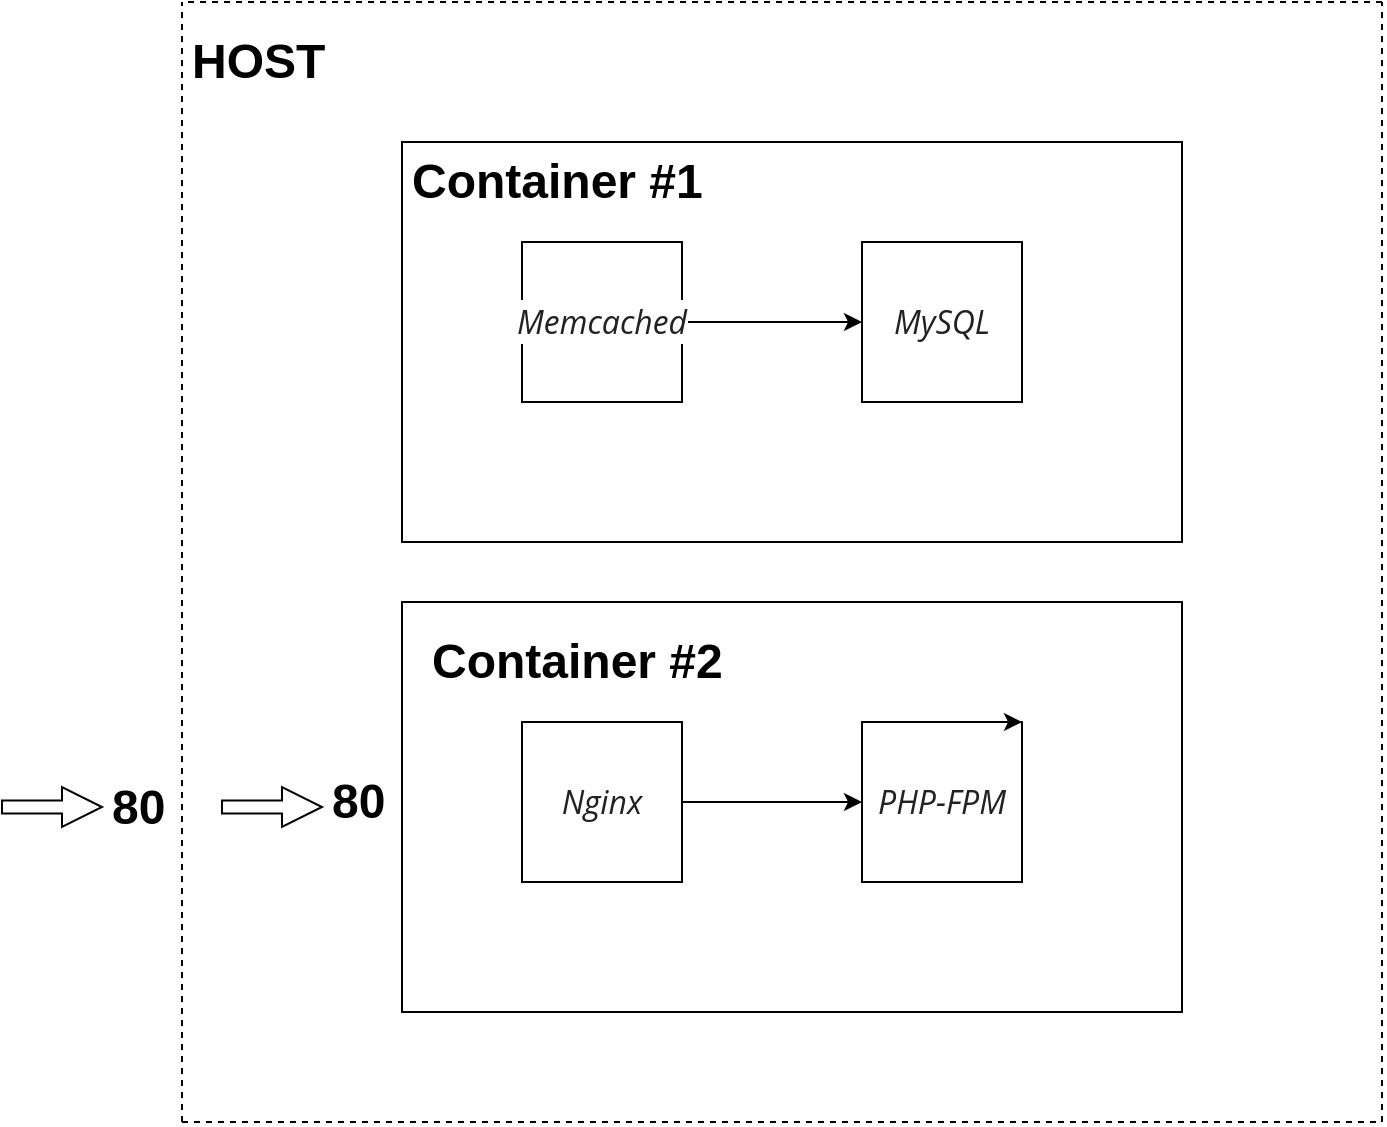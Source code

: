<mxfile version="21.1.8" type="github">
  <diagram name="Страница 1" id="UvLG8eFcsz6ytqUrieQa">
    <mxGraphModel dx="1434" dy="764" grid="1" gridSize="10" guides="1" tooltips="1" connect="1" arrows="1" fold="1" page="1" pageScale="1" pageWidth="827" pageHeight="1169" math="0" shadow="0">
      <root>
        <mxCell id="0" />
        <mxCell id="1" parent="0" />
        <mxCell id="xYdVENvbXfwg6Q9Ob0CH-1" value="" style="endArrow=none;dashed=1;html=1;rounded=0;" edge="1" parent="1">
          <mxGeometry width="50" height="50" relative="1" as="geometry">
            <mxPoint x="120" y="640" as="sourcePoint" />
            <mxPoint x="120" y="80" as="targetPoint" />
          </mxGeometry>
        </mxCell>
        <mxCell id="xYdVENvbXfwg6Q9Ob0CH-2" value="" style="endArrow=none;dashed=1;html=1;rounded=0;" edge="1" parent="1">
          <mxGeometry width="50" height="50" relative="1" as="geometry">
            <mxPoint x="720" y="80" as="sourcePoint" />
            <mxPoint x="120" y="80" as="targetPoint" />
          </mxGeometry>
        </mxCell>
        <mxCell id="xYdVENvbXfwg6Q9Ob0CH-3" value="" style="endArrow=none;dashed=1;html=1;rounded=0;" edge="1" parent="1">
          <mxGeometry width="50" height="50" relative="1" as="geometry">
            <mxPoint x="120" y="640" as="sourcePoint" />
            <mxPoint x="720" y="640" as="targetPoint" />
          </mxGeometry>
        </mxCell>
        <mxCell id="xYdVENvbXfwg6Q9Ob0CH-4" value="" style="endArrow=none;dashed=1;html=1;rounded=0;" edge="1" parent="1">
          <mxGeometry width="50" height="50" relative="1" as="geometry">
            <mxPoint x="720" y="640" as="sourcePoint" />
            <mxPoint x="720" y="80" as="targetPoint" />
          </mxGeometry>
        </mxCell>
        <mxCell id="xYdVENvbXfwg6Q9Ob0CH-5" value="" style="rounded=0;whiteSpace=wrap;html=1;align=left;" vertex="1" parent="1">
          <mxGeometry x="230" y="150" width="390" height="200" as="geometry" />
        </mxCell>
        <mxCell id="xYdVENvbXfwg6Q9Ob0CH-6" value="" style="rounded=0;whiteSpace=wrap;html=1;" vertex="1" parent="1">
          <mxGeometry x="230" y="380" width="390" height="205" as="geometry" />
        </mxCell>
        <mxCell id="xYdVENvbXfwg6Q9Ob0CH-30" value="" style="edgeStyle=orthogonalEdgeStyle;rounded=0;orthogonalLoop=1;jettySize=auto;html=1;" edge="1" parent="1" source="xYdVENvbXfwg6Q9Ob0CH-7" target="xYdVENvbXfwg6Q9Ob0CH-8">
          <mxGeometry relative="1" as="geometry" />
        </mxCell>
        <mxCell id="xYdVENvbXfwg6Q9Ob0CH-7" value="&lt;em style=&quot;color: rgb(34, 34, 34); font-family: &amp;quot;Open Sans&amp;quot;, &amp;quot;Helvetica Neue&amp;quot;, Helvetica, Arial, sans-serif; font-size: 16px; text-align: left; background-color: rgb(255, 255, 255);&quot;&gt;Nginx&lt;/em&gt;" style="whiteSpace=wrap;html=1;aspect=fixed;" vertex="1" parent="1">
          <mxGeometry x="290" y="440" width="80" height="80" as="geometry" />
        </mxCell>
        <mxCell id="xYdVENvbXfwg6Q9Ob0CH-8" value="&lt;em style=&quot;color: rgb(34, 34, 34); font-family: &amp;quot;Open Sans&amp;quot;, &amp;quot;Helvetica Neue&amp;quot;, Helvetica, Arial, sans-serif; font-size: 16px; text-align: left; background-color: rgb(255, 255, 255);&quot;&gt;PHP-FPM&lt;/em&gt;" style="whiteSpace=wrap;html=1;aspect=fixed;" vertex="1" parent="1">
          <mxGeometry x="460" y="440" width="80" height="80" as="geometry" />
        </mxCell>
        <mxCell id="xYdVENvbXfwg6Q9Ob0CH-10" value="&lt;em style=&quot;color: rgb(34, 34, 34); font-family: &amp;quot;Open Sans&amp;quot;, &amp;quot;Helvetica Neue&amp;quot;, Helvetica, Arial, sans-serif; font-size: 16px; text-align: left; background-color: rgb(255, 255, 255);&quot;&gt;MySQL&lt;/em&gt;" style="whiteSpace=wrap;html=1;aspect=fixed;" vertex="1" parent="1">
          <mxGeometry x="460" y="200" width="80" height="80" as="geometry" />
        </mxCell>
        <mxCell id="xYdVENvbXfwg6Q9Ob0CH-29" value="" style="edgeStyle=orthogonalEdgeStyle;rounded=0;orthogonalLoop=1;jettySize=auto;html=1;" edge="1" parent="1" source="xYdVENvbXfwg6Q9Ob0CH-13" target="xYdVENvbXfwg6Q9Ob0CH-10">
          <mxGeometry relative="1" as="geometry" />
        </mxCell>
        <mxCell id="xYdVENvbXfwg6Q9Ob0CH-13" value="&lt;em style=&quot;color: rgb(34, 34, 34); font-family: &amp;quot;Open Sans&amp;quot;, &amp;quot;Helvetica Neue&amp;quot;, Helvetica, Arial, sans-serif; font-size: 16px; text-align: left; background-color: rgb(255, 255, 255);&quot;&gt;Memcached&lt;/em&gt;" style="whiteSpace=wrap;html=1;aspect=fixed;" vertex="1" parent="1">
          <mxGeometry x="290" y="200" width="80" height="80" as="geometry" />
        </mxCell>
        <mxCell id="xYdVENvbXfwg6Q9Ob0CH-15" style="edgeStyle=orthogonalEdgeStyle;rounded=0;orthogonalLoop=1;jettySize=auto;html=1;exitX=0.75;exitY=0;exitDx=0;exitDy=0;entryX=1;entryY=0;entryDx=0;entryDy=0;" edge="1" parent="1" source="xYdVENvbXfwg6Q9Ob0CH-8" target="xYdVENvbXfwg6Q9Ob0CH-8">
          <mxGeometry relative="1" as="geometry" />
        </mxCell>
        <mxCell id="xYdVENvbXfwg6Q9Ob0CH-16" value="&lt;h1&gt;Container #1&lt;/h1&gt;" style="text;html=1;strokeColor=none;fillColor=none;spacing=5;spacingTop=-20;whiteSpace=wrap;overflow=hidden;rounded=0;" vertex="1" parent="1">
          <mxGeometry x="230" y="150" width="170" height="40" as="geometry" />
        </mxCell>
        <mxCell id="xYdVENvbXfwg6Q9Ob0CH-18" value="&lt;h1&gt;Container #2&lt;/h1&gt;" style="text;html=1;strokeColor=none;fillColor=none;spacing=5;spacingTop=-20;whiteSpace=wrap;overflow=hidden;rounded=0;" vertex="1" parent="1">
          <mxGeometry x="240" y="390" width="180" height="40" as="geometry" />
        </mxCell>
        <mxCell id="xYdVENvbXfwg6Q9Ob0CH-19" value="&lt;h1&gt;HOST&lt;/h1&gt;" style="text;html=1;strokeColor=none;fillColor=none;spacing=5;spacingTop=-20;whiteSpace=wrap;overflow=hidden;rounded=0;" vertex="1" parent="1">
          <mxGeometry x="120" y="90" width="80" height="40" as="geometry" />
        </mxCell>
        <mxCell id="xYdVENvbXfwg6Q9Ob0CH-23" value="" style="html=1;shadow=0;dashed=0;align=center;verticalAlign=middle;shape=mxgraph.arrows2.arrow;dy=0.67;dx=20;notch=0;" vertex="1" parent="1">
          <mxGeometry x="140" y="472.5" width="50" height="20" as="geometry" />
        </mxCell>
        <mxCell id="xYdVENvbXfwg6Q9Ob0CH-24" value="" style="html=1;shadow=0;dashed=0;align=center;verticalAlign=middle;shape=mxgraph.arrows2.arrow;dy=0.67;dx=20;notch=0;" vertex="1" parent="1">
          <mxGeometry x="30" y="472.5" width="50" height="20" as="geometry" />
        </mxCell>
        <mxCell id="xYdVENvbXfwg6Q9Ob0CH-25" value="&lt;h1&gt;80&lt;/h1&gt;" style="text;html=1;strokeColor=none;fillColor=none;spacing=5;spacingTop=-20;whiteSpace=wrap;overflow=hidden;rounded=0;" vertex="1" parent="1">
          <mxGeometry x="190" y="460" width="40" height="40" as="geometry" />
        </mxCell>
        <mxCell id="xYdVENvbXfwg6Q9Ob0CH-26" value="&lt;h1&gt;80&lt;/h1&gt;" style="text;html=1;strokeColor=none;fillColor=none;spacing=5;spacingTop=-20;whiteSpace=wrap;overflow=hidden;rounded=0;" vertex="1" parent="1">
          <mxGeometry x="80" y="462.5" width="40" height="40" as="geometry" />
        </mxCell>
      </root>
    </mxGraphModel>
  </diagram>
</mxfile>
